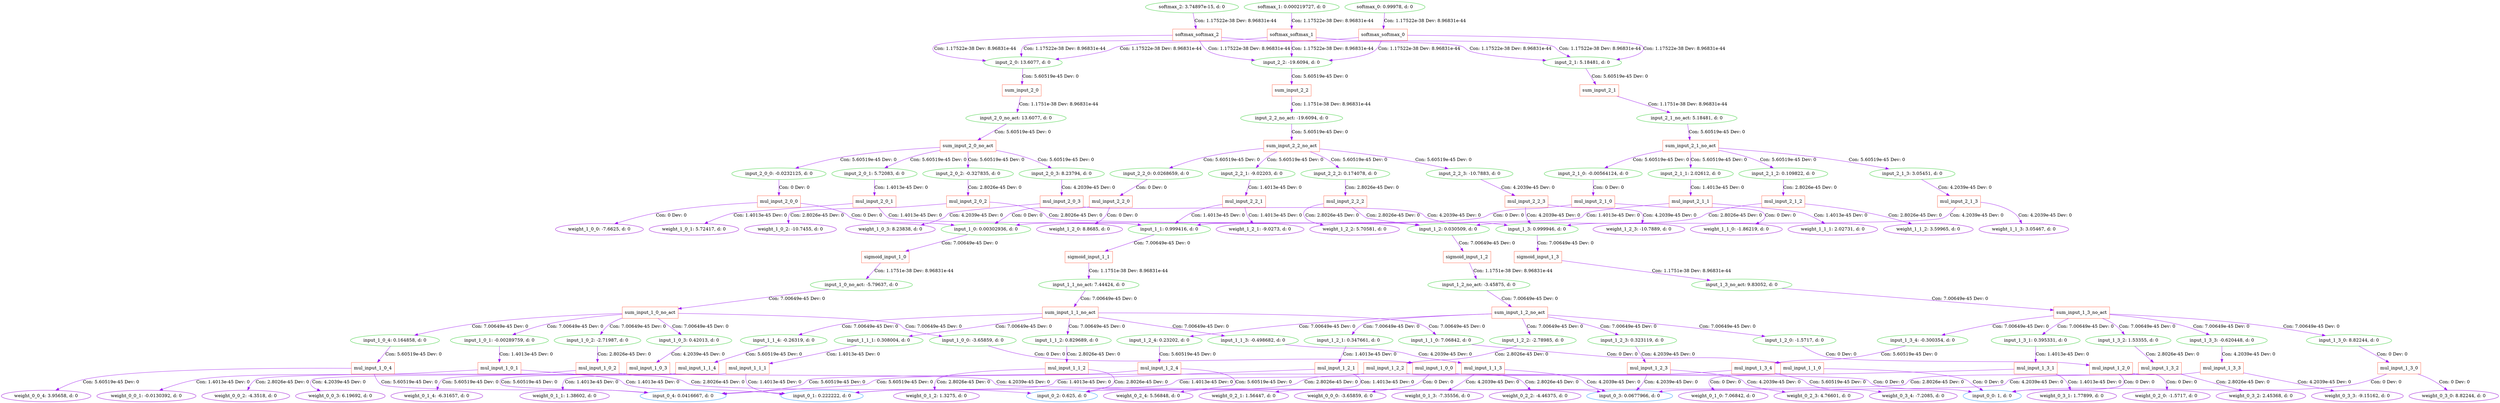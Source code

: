 digraph G {
0 [label="input_0_0: 1, d: 0", shape=oval, color=dodgerblue];
1 [label="input_0_1: 0.222222, d: 0", shape=oval, color=dodgerblue];
2 [label="input_0_2: 0.625, d: 0", shape=oval, color=dodgerblue];
3 [label="input_0_3: 0.0677966, d: 0", shape=oval, color=dodgerblue];
4 [label="input_0_4: 0.0416667, d: 0", shape=oval, color=dodgerblue];
5 [label="weight_0_0_0: -3.65859, d: 0", shape=oval, color=darkviolet];
6 [label="input_1_0_0: -3.65859, d: 0", shape=oval, color=limegreen];
7 [label="mul_input_1_0_0", shape=box, color=tomato];
8 [label="weight_0_0_1: -0.0130392, d: 0", shape=oval, color=darkviolet];
9 [label="input_1_0_1: -0.00289759, d: 0", shape=oval, color=limegreen];
10 [label="mul_input_1_0_1", shape=box, color=tomato];
11 [label="weight_0_0_2: -4.3518, d: 0", shape=oval, color=darkviolet];
12 [label="input_1_0_2: -2.71987, d: 0", shape=oval, color=limegreen];
13 [label="mul_input_1_0_2", shape=box, color=tomato];
14 [label="weight_0_0_3: 6.19692, d: 0", shape=oval, color=darkviolet];
15 [label="input_1_0_3: 0.42013, d: 0", shape=oval, color=limegreen];
16 [label="mul_input_1_0_3", shape=box, color=tomato];
17 [label="weight_0_0_4: 3.95658, d: 0", shape=oval, color=darkviolet];
18 [label="input_1_0_4: 0.164858, d: 0", shape=oval, color=limegreen];
19 [label="mul_input_1_0_4", shape=box, color=tomato];
20 [label="input_1_0_no_act: -5.79637, d: 0", shape=oval, color=limegreen];
21 [label="sum_input_1_0_no_act", shape=box, color=tomato];
22 [label="input_1_0: 0.00302936, d: 0", shape=oval, color=limegreen];
23 [label="sigmoid_input_1_0", shape=box, color=tomato];
24 [label="weight_0_1_0: 7.06842, d: 0", shape=oval, color=darkviolet];
25 [label="input_1_1_0: 7.06842, d: 0", shape=oval, color=limegreen];
26 [label="mul_input_1_1_0", shape=box, color=tomato];
27 [label="weight_0_1_1: 1.38602, d: 0", shape=oval, color=darkviolet];
28 [label="input_1_1_1: 0.308004, d: 0", shape=oval, color=limegreen];
29 [label="mul_input_1_1_1", shape=box, color=tomato];
30 [label="weight_0_1_2: 1.3275, d: 0", shape=oval, color=darkviolet];
31 [label="input_1_1_2: 0.829689, d: 0", shape=oval, color=limegreen];
32 [label="mul_input_1_1_2", shape=box, color=tomato];
33 [label="weight_0_1_3: -7.35556, d: 0", shape=oval, color=darkviolet];
34 [label="input_1_1_3: -0.498682, d: 0", shape=oval, color=limegreen];
35 [label="mul_input_1_1_3", shape=box, color=tomato];
36 [label="weight_0_1_4: -6.31657, d: 0", shape=oval, color=darkviolet];
37 [label="input_1_1_4: -0.26319, d: 0", shape=oval, color=limegreen];
38 [label="mul_input_1_1_4", shape=box, color=tomato];
39 [label="input_1_1_no_act: 7.44424, d: 0", shape=oval, color=limegreen];
40 [label="sum_input_1_1_no_act", shape=box, color=tomato];
41 [label="input_1_1: 0.999416, d: 0", shape=oval, color=limegreen];
42 [label="sigmoid_input_1_1", shape=box, color=tomato];
43 [label="weight_0_2_0: -1.5717, d: 0", shape=oval, color=darkviolet];
44 [label="input_1_2_0: -1.5717, d: 0", shape=oval, color=limegreen];
45 [label="mul_input_1_2_0", shape=box, color=tomato];
46 [label="weight_0_2_1: 1.56447, d: 0", shape=oval, color=darkviolet];
47 [label="input_1_2_1: 0.347661, d: 0", shape=oval, color=limegreen];
48 [label="mul_input_1_2_1", shape=box, color=tomato];
49 [label="weight_0_2_2: -4.46375, d: 0", shape=oval, color=darkviolet];
50 [label="input_1_2_2: -2.78985, d: 0", shape=oval, color=limegreen];
51 [label="mul_input_1_2_2", shape=box, color=tomato];
52 [label="weight_0_2_3: 4.76601, d: 0", shape=oval, color=darkviolet];
53 [label="input_1_2_3: 0.323119, d: 0", shape=oval, color=limegreen];
54 [label="mul_input_1_2_3", shape=box, color=tomato];
55 [label="weight_0_2_4: 5.56848, d: 0", shape=oval, color=darkviolet];
56 [label="input_1_2_4: 0.23202, d: 0", shape=oval, color=limegreen];
57 [label="mul_input_1_2_4", shape=box, color=tomato];
58 [label="input_1_2_no_act: -3.45875, d: 0", shape=oval, color=limegreen];
59 [label="sum_input_1_2_no_act", shape=box, color=tomato];
60 [label="input_1_2: 0.030509, d: 0", shape=oval, color=limegreen];
61 [label="sigmoid_input_1_2", shape=box, color=tomato];
62 [label="weight_0_3_0: 8.82244, d: 0", shape=oval, color=darkviolet];
63 [label="input_1_3_0: 8.82244, d: 0", shape=oval, color=limegreen];
64 [label="mul_input_1_3_0", shape=box, color=tomato];
65 [label="weight_0_3_1: 1.77899, d: 0", shape=oval, color=darkviolet];
66 [label="input_1_3_1: 0.395331, d: 0", shape=oval, color=limegreen];
67 [label="mul_input_1_3_1", shape=box, color=tomato];
68 [label="weight_0_3_2: 2.45368, d: 0", shape=oval, color=darkviolet];
69 [label="input_1_3_2: 1.53355, d: 0", shape=oval, color=limegreen];
70 [label="mul_input_1_3_2", shape=box, color=tomato];
71 [label="weight_0_3_3: -9.15162, d: 0", shape=oval, color=darkviolet];
72 [label="input_1_3_3: -0.620448, d: 0", shape=oval, color=limegreen];
73 [label="mul_input_1_3_3", shape=box, color=tomato];
74 [label="weight_0_3_4: -7.2085, d: 0", shape=oval, color=darkviolet];
75 [label="input_1_3_4: -0.300354, d: 0", shape=oval, color=limegreen];
76 [label="mul_input_1_3_4", shape=box, color=tomato];
77 [label="input_1_3_no_act: 9.83052, d: 0", shape=oval, color=limegreen];
78 [label="sum_input_1_3_no_act", shape=box, color=tomato];
79 [label="input_1_3: 0.999946, d: 0", shape=oval, color=limegreen];
80 [label="sigmoid_input_1_3", shape=box, color=tomato];
81 [label="weight_1_0_0: -7.6625, d: 0", shape=oval, color=darkviolet];
82 [label="input_2_0_0: -0.0232125, d: 0", shape=oval, color=limegreen];
83 [label="mul_input_2_0_0", shape=box, color=tomato];
84 [label="weight_1_0_1: 5.72417, d: 0", shape=oval, color=darkviolet];
85 [label="input_2_0_1: 5.72083, d: 0", shape=oval, color=limegreen];
86 [label="mul_input_2_0_1", shape=box, color=tomato];
87 [label="weight_1_0_2: -10.7455, d: 0", shape=oval, color=darkviolet];
88 [label="input_2_0_2: -0.327835, d: 0", shape=oval, color=limegreen];
89 [label="mul_input_2_0_2", shape=box, color=tomato];
90 [label="weight_1_0_3: 8.23838, d: 0", shape=oval, color=darkviolet];
91 [label="input_2_0_3: 8.23794, d: 0", shape=oval, color=limegreen];
92 [label="mul_input_2_0_3", shape=box, color=tomato];
93 [label="input_2_0_no_act: 13.6077, d: 0", shape=oval, color=limegreen];
94 [label="sum_input_2_0_no_act", shape=box, color=tomato];
95 [label="input_2_0: 13.6077, d: 0", shape=oval, color=limegreen];
96 [label="sum_input_2_0", shape=box, color=tomato];
97 [label="weight_1_1_0: -1.86219, d: 0", shape=oval, color=darkviolet];
98 [label="input_2_1_0: -0.00564124, d: 0", shape=oval, color=limegreen];
99 [label="mul_input_2_1_0", shape=box, color=tomato];
100 [label="weight_1_1_1: 2.02731, d: 0", shape=oval, color=darkviolet];
101 [label="input_2_1_1: 2.02612, d: 0", shape=oval, color=limegreen];
102 [label="mul_input_2_1_1", shape=box, color=tomato];
103 [label="weight_1_1_2: 3.59965, d: 0", shape=oval, color=darkviolet];
104 [label="input_2_1_2: 0.109822, d: 0", shape=oval, color=limegreen];
105 [label="mul_input_2_1_2", shape=box, color=tomato];
106 [label="weight_1_1_3: 3.05467, d: 0", shape=oval, color=darkviolet];
107 [label="input_2_1_3: 3.05451, d: 0", shape=oval, color=limegreen];
108 [label="mul_input_2_1_3", shape=box, color=tomato];
109 [label="input_2_1_no_act: 5.18481, d: 0", shape=oval, color=limegreen];
110 [label="sum_input_2_1_no_act", shape=box, color=tomato];
111 [label="input_2_1: 5.18481, d: 0", shape=oval, color=limegreen];
112 [label="sum_input_2_1", shape=box, color=tomato];
113 [label="weight_1_2_0: 8.8685, d: 0", shape=oval, color=darkviolet];
114 [label="input_2_2_0: 0.0268659, d: 0", shape=oval, color=limegreen];
115 [label="mul_input_2_2_0", shape=box, color=tomato];
116 [label="weight_1_2_1: -9.0273, d: 0", shape=oval, color=darkviolet];
117 [label="input_2_2_1: -9.02203, d: 0", shape=oval, color=limegreen];
118 [label="mul_input_2_2_1", shape=box, color=tomato];
119 [label="weight_1_2_2: 5.70581, d: 0", shape=oval, color=darkviolet];
120 [label="input_2_2_2: 0.174078, d: 0", shape=oval, color=limegreen];
121 [label="mul_input_2_2_2", shape=box, color=tomato];
122 [label="weight_1_2_3: -10.7889, d: 0", shape=oval, color=darkviolet];
123 [label="input_2_2_3: -10.7883, d: 0", shape=oval, color=limegreen];
124 [label="mul_input_2_2_3", shape=box, color=tomato];
125 [label="input_2_2_no_act: -19.6094, d: 0", shape=oval, color=limegreen];
126 [label="sum_input_2_2_no_act", shape=box, color=tomato];
127 [label="input_2_2: -19.6094, d: 0", shape=oval, color=limegreen];
128 [label="sum_input_2_2", shape=box, color=tomato];
129 [label="softmax_0: 0.99978, d: 0", shape=oval, color=limegreen];
130 [label="softmax_softmax_0", shape=box, color=tomato];
131 [label="softmax_1: 0.000219727, d: 0", shape=oval, color=limegreen];
132 [label="softmax_softmax_1", shape=box, color=tomato];
133 [label="softmax_2: 3.74897e-15, d: 0", shape=oval, color=limegreen];
134 [label="softmax_softmax_2", shape=box, color=tomato];
6->7  [color=purple]
 [label="Con: 0 Dev: 0"];
7->5  [color=purple]
 [label="Con: 0 Dev: 0"];
7->0  [color=purple]
 [label="Con: 0 Dev: 0"];
9->10  [color=purple]
 [label="Con: 1.4013e-45 Dev: 0"];
10->8  [color=purple]
 [label="Con: 1.4013e-45 Dev: 0"];
10->1  [color=purple]
 [label="Con: 1.4013e-45 Dev: 0"];
12->13  [color=purple]
 [label="Con: 2.8026e-45 Dev: 0"];
13->11  [color=purple]
 [label="Con: 2.8026e-45 Dev: 0"];
13->2  [color=purple]
 [label="Con: 2.8026e-45 Dev: 0"];
15->16  [color=purple]
 [label="Con: 4.2039e-45 Dev: 0"];
16->14  [color=purple]
 [label="Con: 4.2039e-45 Dev: 0"];
16->3  [color=purple]
 [label="Con: 4.2039e-45 Dev: 0"];
18->19  [color=purple]
 [label="Con: 5.60519e-45 Dev: 0"];
19->17  [color=purple]
 [label="Con: 5.60519e-45 Dev: 0"];
19->4  [color=purple]
 [label="Con: 5.60519e-45 Dev: 0"];
20->21  [color=purple]
 [label="Con: 7.00649e-45 Dev: 0"];
21->6  [color=purple]
 [label="Con: 7.00649e-45 Dev: 0"];
21->9  [color=purple]
 [label="Con: 7.00649e-45 Dev: 0"];
21->12  [color=purple]
 [label="Con: 7.00649e-45 Dev: 0"];
21->15  [color=purple]
 [label="Con: 7.00649e-45 Dev: 0"];
21->18  [color=purple]
 [label="Con: 7.00649e-45 Dev: 0"];
22->23  [color=purple]
 [label="Con: 7.00649e-45 Dev: 0"];
23->20  [color=purple]
 [label="Con: 1.1751e-38 Dev: 8.96831e-44"];
25->26  [color=purple]
 [label="Con: 0 Dev: 0"];
26->24  [color=purple]
 [label="Con: 0 Dev: 0"];
26->0  [color=purple]
 [label="Con: 0 Dev: 0"];
28->29  [color=purple]
 [label="Con: 1.4013e-45 Dev: 0"];
29->27  [color=purple]
 [label="Con: 1.4013e-45 Dev: 0"];
29->1  [color=purple]
 [label="Con: 1.4013e-45 Dev: 0"];
31->32  [color=purple]
 [label="Con: 2.8026e-45 Dev: 0"];
32->30  [color=purple]
 [label="Con: 2.8026e-45 Dev: 0"];
32->2  [color=purple]
 [label="Con: 2.8026e-45 Dev: 0"];
34->35  [color=purple]
 [label="Con: 4.2039e-45 Dev: 0"];
35->33  [color=purple]
 [label="Con: 4.2039e-45 Dev: 0"];
35->3  [color=purple]
 [label="Con: 4.2039e-45 Dev: 0"];
37->38  [color=purple]
 [label="Con: 5.60519e-45 Dev: 0"];
38->36  [color=purple]
 [label="Con: 5.60519e-45 Dev: 0"];
38->4  [color=purple]
 [label="Con: 5.60519e-45 Dev: 0"];
39->40  [color=purple]
 [label="Con: 7.00649e-45 Dev: 0"];
40->25  [color=purple]
 [label="Con: 7.00649e-45 Dev: 0"];
40->28  [color=purple]
 [label="Con: 7.00649e-45 Dev: 0"];
40->31  [color=purple]
 [label="Con: 7.00649e-45 Dev: 0"];
40->34  [color=purple]
 [label="Con: 7.00649e-45 Dev: 0"];
40->37  [color=purple]
 [label="Con: 7.00649e-45 Dev: 0"];
41->42  [color=purple]
 [label="Con: 7.00649e-45 Dev: 0"];
42->39  [color=purple]
 [label="Con: 1.1751e-38 Dev: 8.96831e-44"];
44->45  [color=purple]
 [label="Con: 0 Dev: 0"];
45->43  [color=purple]
 [label="Con: 0 Dev: 0"];
45->0  [color=purple]
 [label="Con: 0 Dev: 0"];
47->48  [color=purple]
 [label="Con: 1.4013e-45 Dev: 0"];
48->46  [color=purple]
 [label="Con: 1.4013e-45 Dev: 0"];
48->1  [color=purple]
 [label="Con: 1.4013e-45 Dev: 0"];
50->51  [color=purple]
 [label="Con: 2.8026e-45 Dev: 0"];
51->49  [color=purple]
 [label="Con: 2.8026e-45 Dev: 0"];
51->2  [color=purple]
 [label="Con: 2.8026e-45 Dev: 0"];
53->54  [color=purple]
 [label="Con: 4.2039e-45 Dev: 0"];
54->52  [color=purple]
 [label="Con: 4.2039e-45 Dev: 0"];
54->3  [color=purple]
 [label="Con: 4.2039e-45 Dev: 0"];
56->57  [color=purple]
 [label="Con: 5.60519e-45 Dev: 0"];
57->55  [color=purple]
 [label="Con: 5.60519e-45 Dev: 0"];
57->4  [color=purple]
 [label="Con: 5.60519e-45 Dev: 0"];
58->59  [color=purple]
 [label="Con: 7.00649e-45 Dev: 0"];
59->44  [color=purple]
 [label="Con: 7.00649e-45 Dev: 0"];
59->47  [color=purple]
 [label="Con: 7.00649e-45 Dev: 0"];
59->50  [color=purple]
 [label="Con: 7.00649e-45 Dev: 0"];
59->53  [color=purple]
 [label="Con: 7.00649e-45 Dev: 0"];
59->56  [color=purple]
 [label="Con: 7.00649e-45 Dev: 0"];
60->61  [color=purple]
 [label="Con: 7.00649e-45 Dev: 0"];
61->58  [color=purple]
 [label="Con: 1.1751e-38 Dev: 8.96831e-44"];
63->64  [color=purple]
 [label="Con: 0 Dev: 0"];
64->62  [color=purple]
 [label="Con: 0 Dev: 0"];
64->0  [color=purple]
 [label="Con: 0 Dev: 0"];
66->67  [color=purple]
 [label="Con: 1.4013e-45 Dev: 0"];
67->65  [color=purple]
 [label="Con: 1.4013e-45 Dev: 0"];
67->1  [color=purple]
 [label="Con: 1.4013e-45 Dev: 0"];
69->70  [color=purple]
 [label="Con: 2.8026e-45 Dev: 0"];
70->68  [color=purple]
 [label="Con: 2.8026e-45 Dev: 0"];
70->2  [color=purple]
 [label="Con: 2.8026e-45 Dev: 0"];
72->73  [color=purple]
 [label="Con: 4.2039e-45 Dev: 0"];
73->71  [color=purple]
 [label="Con: 4.2039e-45 Dev: 0"];
73->3  [color=purple]
 [label="Con: 4.2039e-45 Dev: 0"];
75->76  [color=purple]
 [label="Con: 5.60519e-45 Dev: 0"];
76->74  [color=purple]
 [label="Con: 5.60519e-45 Dev: 0"];
76->4  [color=purple]
 [label="Con: 5.60519e-45 Dev: 0"];
77->78  [color=purple]
 [label="Con: 7.00649e-45 Dev: 0"];
78->63  [color=purple]
 [label="Con: 7.00649e-45 Dev: 0"];
78->66  [color=purple]
 [label="Con: 7.00649e-45 Dev: 0"];
78->69  [color=purple]
 [label="Con: 7.00649e-45 Dev: 0"];
78->72  [color=purple]
 [label="Con: 7.00649e-45 Dev: 0"];
78->75  [color=purple]
 [label="Con: 7.00649e-45 Dev: 0"];
79->80  [color=purple]
 [label="Con: 7.00649e-45 Dev: 0"];
80->77  [color=purple]
 [label="Con: 1.1751e-38 Dev: 8.96831e-44"];
82->83  [color=purple]
 [label="Con: 0 Dev: 0"];
83->81  [color=purple]
 [label="Con: 0 Dev: 0"];
83->22  [color=purple]
 [label="Con: 0 Dev: 0"];
85->86  [color=purple]
 [label="Con: 1.4013e-45 Dev: 0"];
86->84  [color=purple]
 [label="Con: 1.4013e-45 Dev: 0"];
86->41  [color=purple]
 [label="Con: 1.4013e-45 Dev: 0"];
88->89  [color=purple]
 [label="Con: 2.8026e-45 Dev: 0"];
89->87  [color=purple]
 [label="Con: 2.8026e-45 Dev: 0"];
89->60  [color=purple]
 [label="Con: 2.8026e-45 Dev: 0"];
91->92  [color=purple]
 [label="Con: 4.2039e-45 Dev: 0"];
92->90  [color=purple]
 [label="Con: 4.2039e-45 Dev: 0"];
92->79  [color=purple]
 [label="Con: 4.2039e-45 Dev: 0"];
93->94  [color=purple]
 [label="Con: 5.60519e-45 Dev: 0"];
94->82  [color=purple]
 [label="Con: 5.60519e-45 Dev: 0"];
94->85  [color=purple]
 [label="Con: 5.60519e-45 Dev: 0"];
94->88  [color=purple]
 [label="Con: 5.60519e-45 Dev: 0"];
94->91  [color=purple]
 [label="Con: 5.60519e-45 Dev: 0"];
95->96  [color=purple]
 [label="Con: 5.60519e-45 Dev: 0"];
96->93  [color=purple]
 [label="Con: 1.1751e-38 Dev: 8.96831e-44"];
98->99  [color=purple]
 [label="Con: 0 Dev: 0"];
99->97  [color=purple]
 [label="Con: 0 Dev: 0"];
99->22  [color=purple]
 [label="Con: 0 Dev: 0"];
101->102  [color=purple]
 [label="Con: 1.4013e-45 Dev: 0"];
102->100  [color=purple]
 [label="Con: 1.4013e-45 Dev: 0"];
102->41  [color=purple]
 [label="Con: 1.4013e-45 Dev: 0"];
104->105  [color=purple]
 [label="Con: 2.8026e-45 Dev: 0"];
105->103  [color=purple]
 [label="Con: 2.8026e-45 Dev: 0"];
105->60  [color=purple]
 [label="Con: 2.8026e-45 Dev: 0"];
107->108  [color=purple]
 [label="Con: 4.2039e-45 Dev: 0"];
108->106  [color=purple]
 [label="Con: 4.2039e-45 Dev: 0"];
108->79  [color=purple]
 [label="Con: 4.2039e-45 Dev: 0"];
109->110  [color=purple]
 [label="Con: 5.60519e-45 Dev: 0"];
110->98  [color=purple]
 [label="Con: 5.60519e-45 Dev: 0"];
110->101  [color=purple]
 [label="Con: 5.60519e-45 Dev: 0"];
110->104  [color=purple]
 [label="Con: 5.60519e-45 Dev: 0"];
110->107  [color=purple]
 [label="Con: 5.60519e-45 Dev: 0"];
111->112  [color=purple]
 [label="Con: 5.60519e-45 Dev: 0"];
112->109  [color=purple]
 [label="Con: 1.1751e-38 Dev: 8.96831e-44"];
114->115  [color=purple]
 [label="Con: 0 Dev: 0"];
115->113  [color=purple]
 [label="Con: 0 Dev: 0"];
115->22  [color=purple]
 [label="Con: 0 Dev: 0"];
117->118  [color=purple]
 [label="Con: 1.4013e-45 Dev: 0"];
118->116  [color=purple]
 [label="Con: 1.4013e-45 Dev: 0"];
118->41  [color=purple]
 [label="Con: 1.4013e-45 Dev: 0"];
120->121  [color=purple]
 [label="Con: 2.8026e-45 Dev: 0"];
121->119  [color=purple]
 [label="Con: 2.8026e-45 Dev: 0"];
121->60  [color=purple]
 [label="Con: 2.8026e-45 Dev: 0"];
123->124  [color=purple]
 [label="Con: 4.2039e-45 Dev: 0"];
124->122  [color=purple]
 [label="Con: 4.2039e-45 Dev: 0"];
124->79  [color=purple]
 [label="Con: 4.2039e-45 Dev: 0"];
125->126  [color=purple]
 [label="Con: 5.60519e-45 Dev: 0"];
126->114  [color=purple]
 [label="Con: 5.60519e-45 Dev: 0"];
126->117  [color=purple]
 [label="Con: 5.60519e-45 Dev: 0"];
126->120  [color=purple]
 [label="Con: 5.60519e-45 Dev: 0"];
126->123  [color=purple]
 [label="Con: 5.60519e-45 Dev: 0"];
127->128  [color=purple]
 [label="Con: 5.60519e-45 Dev: 0"];
128->125  [color=purple]
 [label="Con: 1.1751e-38 Dev: 8.96831e-44"];
129->130  [color=purple]
 [label="Con: 1.17522e-38 Dev: 8.96831e-44"];
130->95  [color=purple]
 [label="Con: 1.17522e-38 Dev: 8.96831e-44"];
130->111  [color=purple]
 [label="Con: 1.17522e-38 Dev: 8.96831e-44"];
130->127  [color=purple]
 [label="Con: 1.17522e-38 Dev: 8.96831e-44"];
131->132  [color=purple]
 [label="Con: 1.17522e-38 Dev: 8.96831e-44"];
132->95  [color=purple]
 [label="Con: 1.17522e-38 Dev: 8.96831e-44"];
132->111  [color=purple]
 [label="Con: 1.17522e-38 Dev: 8.96831e-44"];
132->127  [color=purple]
 [label="Con: 1.17522e-38 Dev: 8.96831e-44"];
133->134  [color=purple]
 [label="Con: 1.17522e-38 Dev: 8.96831e-44"];
134->95  [color=purple]
 [label="Con: 1.17522e-38 Dev: 8.96831e-44"];
134->111  [color=purple]
 [label="Con: 1.17522e-38 Dev: 8.96831e-44"];
134->127  [color=purple]
 [label="Con: 1.17522e-38 Dev: 8.96831e-44"];
}

